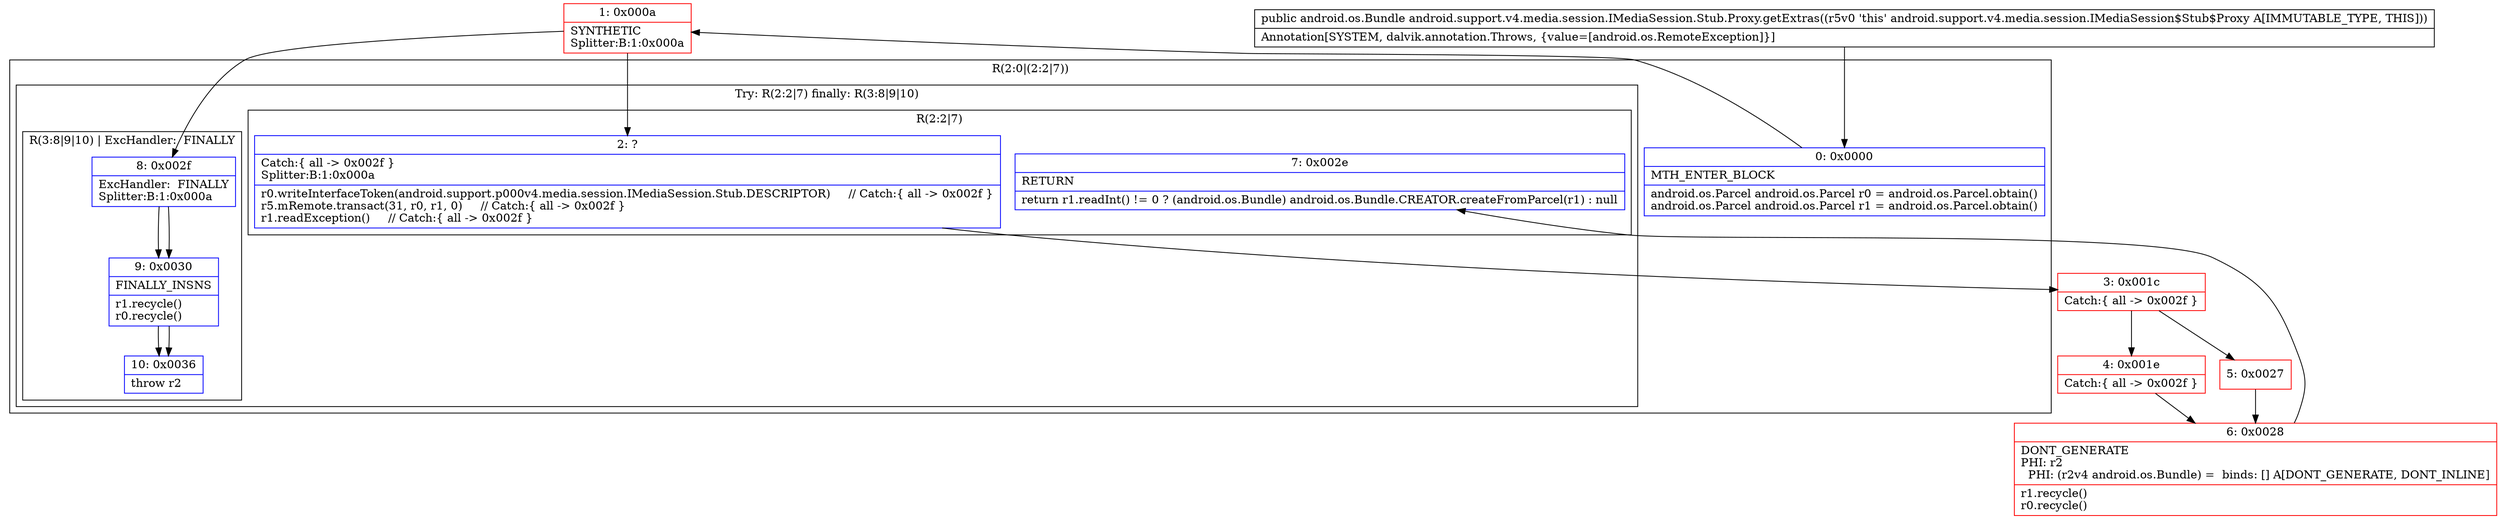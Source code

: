 digraph "CFG forandroid.support.v4.media.session.IMediaSession.Stub.Proxy.getExtras()Landroid\/os\/Bundle;" {
subgraph cluster_Region_80207820 {
label = "R(2:0|(2:2|7))";
node [shape=record,color=blue];
Node_0 [shape=record,label="{0\:\ 0x0000|MTH_ENTER_BLOCK\l|android.os.Parcel android.os.Parcel r0 = android.os.Parcel.obtain()\landroid.os.Parcel android.os.Parcel r1 = android.os.Parcel.obtain()\l}"];
subgraph cluster_TryCatchRegion_1013430439 {
label = "Try: R(2:2|7) finally: R(3:8|9|10)";
node [shape=record,color=blue];
subgraph cluster_Region_1877900789 {
label = "R(2:2|7)";
node [shape=record,color=blue];
Node_2 [shape=record,label="{2\:\ ?|Catch:\{ all \-\> 0x002f \}\lSplitter:B:1:0x000a\l|r0.writeInterfaceToken(android.support.p000v4.media.session.IMediaSession.Stub.DESCRIPTOR)     \/\/ Catch:\{ all \-\> 0x002f \}\lr5.mRemote.transact(31, r0, r1, 0)     \/\/ Catch:\{ all \-\> 0x002f \}\lr1.readException()     \/\/ Catch:\{ all \-\> 0x002f \}\l}"];
Node_7 [shape=record,label="{7\:\ 0x002e|RETURN\l|return r1.readInt() != 0 ? (android.os.Bundle) android.os.Bundle.CREATOR.createFromParcel(r1) : null\l}"];
}
subgraph cluster_Region_1627007642 {
label = "R(3:8|9|10) | ExcHandler:  FINALLY\l";
node [shape=record,color=blue];
Node_8 [shape=record,label="{8\:\ 0x002f|ExcHandler:  FINALLY\lSplitter:B:1:0x000a\l}"];
Node_9 [shape=record,label="{9\:\ 0x0030|FINALLY_INSNS\l|r1.recycle()\lr0.recycle()\l}"];
Node_10 [shape=record,label="{10\:\ 0x0036|throw r2\l}"];
}
}
}
subgraph cluster_Region_1627007642 {
label = "R(3:8|9|10) | ExcHandler:  FINALLY\l";
node [shape=record,color=blue];
Node_8 [shape=record,label="{8\:\ 0x002f|ExcHandler:  FINALLY\lSplitter:B:1:0x000a\l}"];
Node_9 [shape=record,label="{9\:\ 0x0030|FINALLY_INSNS\l|r1.recycle()\lr0.recycle()\l}"];
Node_10 [shape=record,label="{10\:\ 0x0036|throw r2\l}"];
}
Node_1 [shape=record,color=red,label="{1\:\ 0x000a|SYNTHETIC\lSplitter:B:1:0x000a\l}"];
Node_3 [shape=record,color=red,label="{3\:\ 0x001c|Catch:\{ all \-\> 0x002f \}\l}"];
Node_4 [shape=record,color=red,label="{4\:\ 0x001e|Catch:\{ all \-\> 0x002f \}\l}"];
Node_5 [shape=record,color=red,label="{5\:\ 0x0027}"];
Node_6 [shape=record,color=red,label="{6\:\ 0x0028|DONT_GENERATE\lPHI: r2 \l  PHI: (r2v4 android.os.Bundle) =  binds: [] A[DONT_GENERATE, DONT_INLINE]\l|r1.recycle()\lr0.recycle()\l}"];
MethodNode[shape=record,label="{public android.os.Bundle android.support.v4.media.session.IMediaSession.Stub.Proxy.getExtras((r5v0 'this' android.support.v4.media.session.IMediaSession$Stub$Proxy A[IMMUTABLE_TYPE, THIS]))  | Annotation[SYSTEM, dalvik.annotation.Throws, \{value=[android.os.RemoteException]\}]\l}"];
MethodNode -> Node_0;
Node_0 -> Node_1;
Node_2 -> Node_3;
Node_8 -> Node_9;
Node_9 -> Node_10;
Node_8 -> Node_9;
Node_9 -> Node_10;
Node_1 -> Node_2;
Node_1 -> Node_8;
Node_3 -> Node_4;
Node_3 -> Node_5;
Node_4 -> Node_6;
Node_5 -> Node_6;
Node_6 -> Node_7;
}

